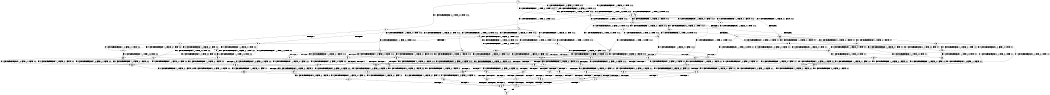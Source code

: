 digraph BCG {
size = "7, 10.5";
center = TRUE;
node [shape = circle];
0 [peripheries = 2];
0 -> 1 [label = "EX !0 !ATOMIC_EXCH_BRANCH (1, +0, FALSE, +0, 1, TRUE) !:0:1:2:"];
0 -> 2 [label = "EX !1 !ATOMIC_EXCH_BRANCH (2, +1, TRUE, +0, 2, TRUE) !:0:1:2:"];
0 -> 3 [label = "EX !2 !ATOMIC_EXCH_BRANCH (1, +1, TRUE, +0, 2, TRUE) !:0:1:2:"];
0 -> 4 [label = "EX !0 !ATOMIC_EXCH_BRANCH (1, +0, FALSE, +0, 1, TRUE) !:0:1:2:"];
1 -> 5 [label = "EX !2 !ATOMIC_EXCH_BRANCH (1, +1, TRUE, +0, 2, TRUE) !:0:1:2:"];
2 -> 6 [label = "EX !0 !ATOMIC_EXCH_BRANCH (1, +0, FALSE, +0, 1, TRUE) !:0:1:2:"];
2 -> 7 [label = "TERMINATE !1"];
2 -> 8 [label = "EX !2 !ATOMIC_EXCH_BRANCH (1, +1, TRUE, +0, 2, TRUE) !:0:1:2:"];
2 -> 9 [label = "EX !0 !ATOMIC_EXCH_BRANCH (1, +0, FALSE, +0, 1, TRUE) !:0:1:2:"];
3 -> 10 [label = "EX !0 !ATOMIC_EXCH_BRANCH (1, +0, FALSE, +0, 1, FALSE) !:0:1:2:"];
3 -> 11 [label = "TERMINATE !2"];
3 -> 12 [label = "EX !1 !ATOMIC_EXCH_BRANCH (2, +1, TRUE, +0, 2, TRUE) !:0:1:2:"];
3 -> 13 [label = "EX !0 !ATOMIC_EXCH_BRANCH (1, +0, FALSE, +0, 1, FALSE) !:0:1:2:"];
4 -> 5 [label = "EX !2 !ATOMIC_EXCH_BRANCH (1, +1, TRUE, +0, 2, TRUE) !:0:1:2:"];
4 -> 14 [label = "EX !1 !ATOMIC_EXCH_BRANCH (2, +1, TRUE, +0, 2, TRUE) !:0:1:2:"];
4 -> 15 [label = "EX !2 !ATOMIC_EXCH_BRANCH (1, +1, TRUE, +0, 2, TRUE) !:0:1:2:"];
4 -> 4 [label = "EX !0 !ATOMIC_EXCH_BRANCH (1, +0, FALSE, +0, 1, TRUE) !:0:1:2:"];
5 -> 10 [label = "EX !0 !ATOMIC_EXCH_BRANCH (1, +0, FALSE, +0, 1, FALSE) !:0:1:2:"];
6 -> 16 [label = "EX !2 !ATOMIC_EXCH_BRANCH (1, +1, TRUE, +0, 2, TRUE) !:0:1:2:"];
7 -> 17 [label = "EX !0 !ATOMIC_EXCH_BRANCH (1, +0, FALSE, +0, 1, TRUE) !:0:2:"];
7 -> 18 [label = "EX !2 !ATOMIC_EXCH_BRANCH (1, +1, TRUE, +0, 2, TRUE) !:0:2:"];
7 -> 19 [label = "EX !0 !ATOMIC_EXCH_BRANCH (1, +0, FALSE, +0, 1, TRUE) !:0:2:"];
8 -> 20 [label = "EX !0 !ATOMIC_EXCH_BRANCH (1, +0, FALSE, +0, 1, FALSE) !:0:1:2:"];
8 -> 21 [label = "TERMINATE !1"];
8 -> 22 [label = "TERMINATE !2"];
8 -> 23 [label = "EX !0 !ATOMIC_EXCH_BRANCH (1, +0, FALSE, +0, 1, FALSE) !:0:1:2:"];
9 -> 16 [label = "EX !2 !ATOMIC_EXCH_BRANCH (1, +1, TRUE, +0, 2, TRUE) !:0:1:2:"];
9 -> 24 [label = "TERMINATE !1"];
9 -> 25 [label = "EX !2 !ATOMIC_EXCH_BRANCH (1, +1, TRUE, +0, 2, TRUE) !:0:1:2:"];
9 -> 9 [label = "EX !0 !ATOMIC_EXCH_BRANCH (1, +0, FALSE, +0, 1, TRUE) !:0:1:2:"];
10 -> 26 [label = "EX !0 !ATOMIC_EXCH_BRANCH (2, +0, FALSE, +0, 1, TRUE) !:0:1:2:"];
11 -> 27 [label = "EX !0 !ATOMIC_EXCH_BRANCH (1, +0, FALSE, +0, 1, FALSE) !:0:1:"];
11 -> 28 [label = "EX !1 !ATOMIC_EXCH_BRANCH (2, +1, TRUE, +0, 2, TRUE) !:0:1:"];
11 -> 29 [label = "EX !0 !ATOMIC_EXCH_BRANCH (1, +0, FALSE, +0, 1, FALSE) !:0:1:"];
12 -> 20 [label = "EX !0 !ATOMIC_EXCH_BRANCH (1, +0, FALSE, +0, 1, FALSE) !:0:1:2:"];
12 -> 21 [label = "TERMINATE !1"];
12 -> 22 [label = "TERMINATE !2"];
12 -> 23 [label = "EX !0 !ATOMIC_EXCH_BRANCH (1, +0, FALSE, +0, 1, FALSE) !:0:1:2:"];
13 -> 26 [label = "EX !0 !ATOMIC_EXCH_BRANCH (2, +0, FALSE, +0, 1, TRUE) !:0:1:2:"];
13 -> 30 [label = "TERMINATE !2"];
13 -> 31 [label = "EX !1 !ATOMIC_EXCH_BRANCH (2, +1, TRUE, +0, 2, TRUE) !:0:1:2:"];
13 -> 32 [label = "EX !0 !ATOMIC_EXCH_BRANCH (2, +0, FALSE, +0, 1, TRUE) !:0:1:2:"];
14 -> 6 [label = "EX !0 !ATOMIC_EXCH_BRANCH (1, +0, FALSE, +0, 1, TRUE) !:0:1:2:"];
14 -> 24 [label = "TERMINATE !1"];
14 -> 25 [label = "EX !2 !ATOMIC_EXCH_BRANCH (1, +1, TRUE, +0, 2, TRUE) !:0:1:2:"];
14 -> 9 [label = "EX !0 !ATOMIC_EXCH_BRANCH (1, +0, FALSE, +0, 1, TRUE) !:0:1:2:"];
15 -> 10 [label = "EX !0 !ATOMIC_EXCH_BRANCH (1, +0, FALSE, +0, 1, FALSE) !:0:1:2:"];
15 -> 33 [label = "TERMINATE !2"];
15 -> 34 [label = "EX !1 !ATOMIC_EXCH_BRANCH (2, +1, TRUE, +0, 2, TRUE) !:0:1:2:"];
15 -> 13 [label = "EX !0 !ATOMIC_EXCH_BRANCH (1, +0, FALSE, +0, 1, FALSE) !:0:1:2:"];
16 -> 20 [label = "EX !0 !ATOMIC_EXCH_BRANCH (1, +0, FALSE, +0, 1, FALSE) !:0:1:2:"];
17 -> 35 [label = "EX !2 !ATOMIC_EXCH_BRANCH (1, +1, TRUE, +0, 2, TRUE) !:0:2:"];
18 -> 36 [label = "EX !0 !ATOMIC_EXCH_BRANCH (1, +0, FALSE, +0, 1, FALSE) !:0:2:"];
18 -> 37 [label = "TERMINATE !2"];
18 -> 38 [label = "EX !0 !ATOMIC_EXCH_BRANCH (1, +0, FALSE, +0, 1, FALSE) !:0:2:"];
19 -> 35 [label = "EX !2 !ATOMIC_EXCH_BRANCH (1, +1, TRUE, +0, 2, TRUE) !:0:2:"];
19 -> 39 [label = "EX !2 !ATOMIC_EXCH_BRANCH (1, +1, TRUE, +0, 2, TRUE) !:0:2:"];
19 -> 19 [label = "EX !0 !ATOMIC_EXCH_BRANCH (1, +0, FALSE, +0, 1, TRUE) !:0:2:"];
20 -> 40 [label = "EX !0 !ATOMIC_EXCH_BRANCH (2, +0, FALSE, +0, 1, FALSE) !:0:1:2:"];
21 -> 36 [label = "EX !0 !ATOMIC_EXCH_BRANCH (1, +0, FALSE, +0, 1, FALSE) !:0:2:"];
21 -> 37 [label = "TERMINATE !2"];
21 -> 38 [label = "EX !0 !ATOMIC_EXCH_BRANCH (1, +0, FALSE, +0, 1, FALSE) !:0:2:"];
22 -> 41 [label = "EX !0 !ATOMIC_EXCH_BRANCH (1, +0, FALSE, +0, 1, FALSE) !:0:1:"];
22 -> 37 [label = "TERMINATE !1"];
22 -> 42 [label = "EX !0 !ATOMIC_EXCH_BRANCH (1, +0, FALSE, +0, 1, FALSE) !:0:1:"];
23 -> 40 [label = "EX !0 !ATOMIC_EXCH_BRANCH (2, +0, FALSE, +0, 1, FALSE) !:0:1:2:"];
23 -> 43 [label = "TERMINATE !1"];
23 -> 44 [label = "TERMINATE !2"];
23 -> 45 [label = "EX !0 !ATOMIC_EXCH_BRANCH (2, +0, FALSE, +0, 1, FALSE) !:0:1:2:"];
24 -> 17 [label = "EX !0 !ATOMIC_EXCH_BRANCH (1, +0, FALSE, +0, 1, TRUE) !:0:2:"];
24 -> 39 [label = "EX !2 !ATOMIC_EXCH_BRANCH (1, +1, TRUE, +0, 2, TRUE) !:0:2:"];
24 -> 19 [label = "EX !0 !ATOMIC_EXCH_BRANCH (1, +0, FALSE, +0, 1, TRUE) !:0:2:"];
25 -> 20 [label = "EX !0 !ATOMIC_EXCH_BRANCH (1, +0, FALSE, +0, 1, FALSE) !:0:1:2:"];
25 -> 46 [label = "TERMINATE !1"];
25 -> 47 [label = "TERMINATE !2"];
25 -> 23 [label = "EX !0 !ATOMIC_EXCH_BRANCH (1, +0, FALSE, +0, 1, FALSE) !:0:1:2:"];
26 -> 48 [label = "EX !1 !ATOMIC_EXCH_BRANCH (2, +1, TRUE, +0, 2, TRUE) !:0:1:2:"];
27 -> 49 [label = "EX !0 !ATOMIC_EXCH_BRANCH (2, +0, FALSE, +0, 1, TRUE) !:0:1:"];
28 -> 41 [label = "EX !0 !ATOMIC_EXCH_BRANCH (1, +0, FALSE, +0, 1, FALSE) !:0:1:"];
28 -> 37 [label = "TERMINATE !1"];
28 -> 42 [label = "EX !0 !ATOMIC_EXCH_BRANCH (1, +0, FALSE, +0, 1, FALSE) !:0:1:"];
29 -> 49 [label = "EX !0 !ATOMIC_EXCH_BRANCH (2, +0, FALSE, +0, 1, TRUE) !:0:1:"];
29 -> 50 [label = "EX !1 !ATOMIC_EXCH_BRANCH (2, +1, TRUE, +0, 2, TRUE) !:0:1:"];
29 -> 51 [label = "EX !0 !ATOMIC_EXCH_BRANCH (2, +0, FALSE, +0, 1, TRUE) !:0:1:"];
30 -> 49 [label = "EX !0 !ATOMIC_EXCH_BRANCH (2, +0, FALSE, +0, 1, TRUE) !:0:1:"];
30 -> 50 [label = "EX !1 !ATOMIC_EXCH_BRANCH (2, +1, TRUE, +0, 2, TRUE) !:0:1:"];
30 -> 51 [label = "EX !0 !ATOMIC_EXCH_BRANCH (2, +0, FALSE, +0, 1, TRUE) !:0:1:"];
31 -> 40 [label = "EX !0 !ATOMIC_EXCH_BRANCH (2, +0, FALSE, +0, 1, FALSE) !:0:1:2:"];
31 -> 43 [label = "TERMINATE !1"];
31 -> 44 [label = "TERMINATE !2"];
31 -> 45 [label = "EX !0 !ATOMIC_EXCH_BRANCH (2, +0, FALSE, +0, 1, FALSE) !:0:1:2:"];
32 -> 48 [label = "EX !1 !ATOMIC_EXCH_BRANCH (2, +1, TRUE, +0, 2, TRUE) !:0:1:2:"];
32 -> 33 [label = "TERMINATE !2"];
32 -> 34 [label = "EX !1 !ATOMIC_EXCH_BRANCH (2, +1, TRUE, +0, 2, TRUE) !:0:1:2:"];
32 -> 13 [label = "EX !0 !ATOMIC_EXCH_BRANCH (1, +0, FALSE, +0, 1, FALSE) !:0:1:2:"];
33 -> 27 [label = "EX !0 !ATOMIC_EXCH_BRANCH (1, +0, FALSE, +0, 1, FALSE) !:0:1:"];
33 -> 52 [label = "EX !1 !ATOMIC_EXCH_BRANCH (2, +1, TRUE, +0, 2, TRUE) !:0:1:"];
33 -> 29 [label = "EX !0 !ATOMIC_EXCH_BRANCH (1, +0, FALSE, +0, 1, FALSE) !:0:1:"];
34 -> 20 [label = "EX !0 !ATOMIC_EXCH_BRANCH (1, +0, FALSE, +0, 1, FALSE) !:0:1:2:"];
34 -> 46 [label = "TERMINATE !1"];
34 -> 47 [label = "TERMINATE !2"];
34 -> 23 [label = "EX !0 !ATOMIC_EXCH_BRANCH (1, +0, FALSE, +0, 1, FALSE) !:0:1:2:"];
35 -> 36 [label = "EX !0 !ATOMIC_EXCH_BRANCH (1, +0, FALSE, +0, 1, FALSE) !:0:2:"];
36 -> 53 [label = "EX !0 !ATOMIC_EXCH_BRANCH (2, +0, FALSE, +0, 1, FALSE) !:0:2:"];
37 -> 54 [label = "EX !0 !ATOMIC_EXCH_BRANCH (1, +0, FALSE, +0, 1, FALSE) !:0:"];
37 -> 55 [label = "EX !0 !ATOMIC_EXCH_BRANCH (1, +0, FALSE, +0, 1, FALSE) !:0:"];
38 -> 53 [label = "EX !0 !ATOMIC_EXCH_BRANCH (2, +0, FALSE, +0, 1, FALSE) !:0:2:"];
38 -> 56 [label = "TERMINATE !2"];
38 -> 57 [label = "EX !0 !ATOMIC_EXCH_BRANCH (2, +0, FALSE, +0, 1, FALSE) !:0:2:"];
39 -> 36 [label = "EX !0 !ATOMIC_EXCH_BRANCH (1, +0, FALSE, +0, 1, FALSE) !:0:2:"];
39 -> 58 [label = "TERMINATE !2"];
39 -> 38 [label = "EX !0 !ATOMIC_EXCH_BRANCH (1, +0, FALSE, +0, 1, FALSE) !:0:2:"];
40 -> 59 [label = "TERMINATE !0"];
41 -> 60 [label = "EX !0 !ATOMIC_EXCH_BRANCH (2, +0, FALSE, +0, 1, FALSE) !:0:1:"];
42 -> 60 [label = "EX !0 !ATOMIC_EXCH_BRANCH (2, +0, FALSE, +0, 1, FALSE) !:0:1:"];
42 -> 56 [label = "TERMINATE !1"];
42 -> 61 [label = "EX !0 !ATOMIC_EXCH_BRANCH (2, +0, FALSE, +0, 1, FALSE) !:0:1:"];
43 -> 53 [label = "EX !0 !ATOMIC_EXCH_BRANCH (2, +0, FALSE, +0, 1, FALSE) !:0:2:"];
43 -> 56 [label = "TERMINATE !2"];
43 -> 57 [label = "EX !0 !ATOMIC_EXCH_BRANCH (2, +0, FALSE, +0, 1, FALSE) !:0:2:"];
44 -> 60 [label = "EX !0 !ATOMIC_EXCH_BRANCH (2, +0, FALSE, +0, 1, FALSE) !:0:1:"];
44 -> 56 [label = "TERMINATE !1"];
44 -> 61 [label = "EX !0 !ATOMIC_EXCH_BRANCH (2, +0, FALSE, +0, 1, FALSE) !:0:1:"];
45 -> 59 [label = "TERMINATE !0"];
45 -> 62 [label = "TERMINATE !1"];
45 -> 63 [label = "TERMINATE !2"];
45 -> 64 [label = "TERMINATE !0"];
46 -> 36 [label = "EX !0 !ATOMIC_EXCH_BRANCH (1, +0, FALSE, +0, 1, FALSE) !:0:2:"];
46 -> 58 [label = "TERMINATE !2"];
46 -> 38 [label = "EX !0 !ATOMIC_EXCH_BRANCH (1, +0, FALSE, +0, 1, FALSE) !:0:2:"];
47 -> 41 [label = "EX !0 !ATOMIC_EXCH_BRANCH (1, +0, FALSE, +0, 1, FALSE) !:0:1:"];
47 -> 58 [label = "TERMINATE !1"];
47 -> 42 [label = "EX !0 !ATOMIC_EXCH_BRANCH (1, +0, FALSE, +0, 1, FALSE) !:0:1:"];
48 -> 20 [label = "EX !0 !ATOMIC_EXCH_BRANCH (1, +0, FALSE, +0, 1, FALSE) !:0:1:2:"];
49 -> 65 [label = "EX !1 !ATOMIC_EXCH_BRANCH (2, +1, TRUE, +0, 2, TRUE) !:0:1:"];
50 -> 60 [label = "EX !0 !ATOMIC_EXCH_BRANCH (2, +0, FALSE, +0, 1, FALSE) !:0:1:"];
50 -> 56 [label = "TERMINATE !1"];
50 -> 61 [label = "EX !0 !ATOMIC_EXCH_BRANCH (2, +0, FALSE, +0, 1, FALSE) !:0:1:"];
51 -> 65 [label = "EX !1 !ATOMIC_EXCH_BRANCH (2, +1, TRUE, +0, 2, TRUE) !:0:1:"];
51 -> 52 [label = "EX !1 !ATOMIC_EXCH_BRANCH (2, +1, TRUE, +0, 2, TRUE) !:0:1:"];
51 -> 29 [label = "EX !0 !ATOMIC_EXCH_BRANCH (1, +0, FALSE, +0, 1, FALSE) !:0:1:"];
52 -> 41 [label = "EX !0 !ATOMIC_EXCH_BRANCH (1, +0, FALSE, +0, 1, FALSE) !:0:1:"];
52 -> 58 [label = "TERMINATE !1"];
52 -> 42 [label = "EX !0 !ATOMIC_EXCH_BRANCH (1, +0, FALSE, +0, 1, FALSE) !:0:1:"];
53 -> 66 [label = "TERMINATE !0"];
54 -> 67 [label = "EX !0 !ATOMIC_EXCH_BRANCH (2, +0, FALSE, +0, 1, FALSE) !:0:"];
55 -> 67 [label = "EX !0 !ATOMIC_EXCH_BRANCH (2, +0, FALSE, +0, 1, FALSE) !:0:"];
55 -> 68 [label = "EX !0 !ATOMIC_EXCH_BRANCH (2, +0, FALSE, +0, 1, FALSE) !:0:"];
56 -> 67 [label = "EX !0 !ATOMIC_EXCH_BRANCH (2, +0, FALSE, +0, 1, FALSE) !:0:"];
56 -> 68 [label = "EX !0 !ATOMIC_EXCH_BRANCH (2, +0, FALSE, +0, 1, FALSE) !:0:"];
57 -> 66 [label = "TERMINATE !0"];
57 -> 69 [label = "TERMINATE !2"];
57 -> 70 [label = "TERMINATE !0"];
58 -> 54 [label = "EX !0 !ATOMIC_EXCH_BRANCH (1, +0, FALSE, +0, 1, FALSE) !:0:"];
58 -> 55 [label = "EX !0 !ATOMIC_EXCH_BRANCH (1, +0, FALSE, +0, 1, FALSE) !:0:"];
59 -> 71 [label = "TERMINATE !2"];
60 -> 71 [label = "TERMINATE !0"];
61 -> 71 [label = "TERMINATE !0"];
61 -> 69 [label = "TERMINATE !1"];
61 -> 72 [label = "TERMINATE !0"];
62 -> 66 [label = "TERMINATE !0"];
62 -> 69 [label = "TERMINATE !2"];
62 -> 70 [label = "TERMINATE !0"];
63 -> 71 [label = "TERMINATE !0"];
63 -> 69 [label = "TERMINATE !1"];
63 -> 72 [label = "TERMINATE !0"];
64 -> 71 [label = "TERMINATE !2"];
64 -> 70 [label = "TERMINATE !1"];
64 -> 72 [label = "TERMINATE !2"];
65 -> 41 [label = "EX !0 !ATOMIC_EXCH_BRANCH (1, +0, FALSE, +0, 1, FALSE) !:0:1:"];
66 -> 73 [label = "TERMINATE !2"];
67 -> 73 [label = "TERMINATE !0"];
68 -> 73 [label = "TERMINATE !0"];
68 -> 74 [label = "TERMINATE !0"];
69 -> 73 [label = "TERMINATE !0"];
69 -> 74 [label = "TERMINATE !0"];
70 -> 73 [label = "TERMINATE !2"];
70 -> 74 [label = "TERMINATE !2"];
71 -> 73 [label = "TERMINATE !1"];
72 -> 73 [label = "TERMINATE !1"];
72 -> 74 [label = "TERMINATE !1"];
73 -> 75 [label = "exit"];
74 -> 75 [label = "exit"];
}
